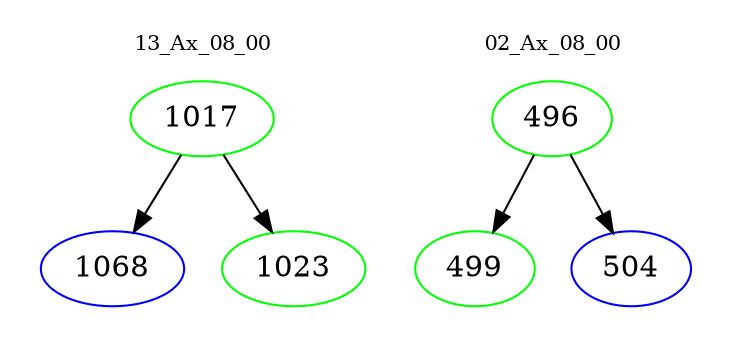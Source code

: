 digraph{
subgraph cluster_0 {
color = white
label = "13_Ax_08_00";
fontsize=10;
T0_1017 [label="1017", color="green"]
T0_1017 -> T0_1068 [color="black"]
T0_1068 [label="1068", color="blue"]
T0_1017 -> T0_1023 [color="black"]
T0_1023 [label="1023", color="green"]
}
subgraph cluster_1 {
color = white
label = "02_Ax_08_00";
fontsize=10;
T1_496 [label="496", color="green"]
T1_496 -> T1_499 [color="black"]
T1_499 [label="499", color="green"]
T1_496 -> T1_504 [color="black"]
T1_504 [label="504", color="blue"]
}
}
